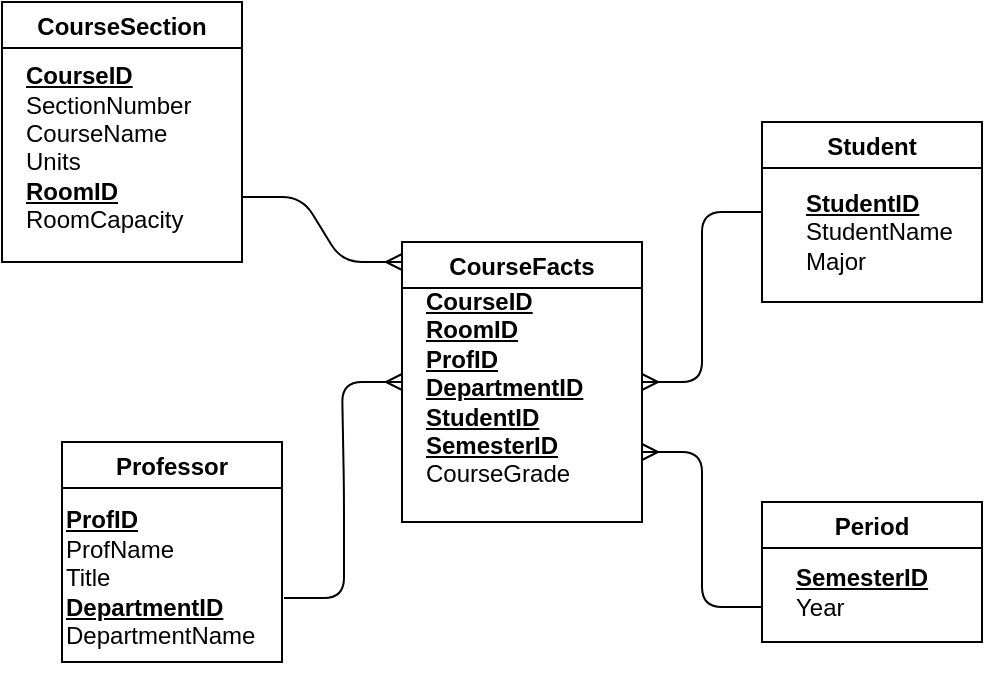 <mxfile version="13.8.0" type="github">
  <diagram id="t-Mmstxlc7Xm2mfy3XAt" name="Page-1">
    <mxGraphModel dx="1422" dy="705" grid="1" gridSize="10" guides="1" tooltips="1" connect="1" arrows="1" fold="1" page="1" pageScale="1" pageWidth="827" pageHeight="1169" math="0" shadow="0">
      <root>
        <mxCell id="0" />
        <mxCell id="1" parent="0" />
        <mxCell id="Y8Ge55y2-l8mE33ceWih-7" value="CourseSection" style="swimlane;" vertex="1" parent="1">
          <mxGeometry x="120" y="50" width="120" height="130" as="geometry" />
        </mxCell>
        <mxCell id="Y8Ge55y2-l8mE33ceWih-8" value="&lt;u style=&quot;font-weight: bold&quot;&gt;CourseID&lt;/u&gt;&lt;br&gt;&lt;div&gt;SectionNumber&lt;/div&gt;&lt;div&gt;CourseName&lt;/div&gt;&lt;div&gt;Units&lt;/div&gt;&lt;div&gt;&lt;u&gt;&lt;b&gt;RoomID&lt;/b&gt;&lt;/u&gt;&lt;/div&gt;&lt;div&gt;RoomCapacity&lt;/div&gt;&lt;div&gt;&lt;br&gt;&lt;/div&gt;" style="text;html=1;align=left;verticalAlign=middle;resizable=0;points=[];autosize=1;" vertex="1" parent="Y8Ge55y2-l8mE33ceWih-7">
          <mxGeometry x="10" y="30" width="100" height="100" as="geometry" />
        </mxCell>
        <mxCell id="Y8Ge55y2-l8mE33ceWih-9" value="Professor" style="swimlane;" vertex="1" parent="1">
          <mxGeometry x="150" y="270" width="110" height="110" as="geometry" />
        </mxCell>
        <mxCell id="Y8Ge55y2-l8mE33ceWih-10" value="&lt;u style=&quot;font-weight: bold&quot;&gt;ProfID&lt;/u&gt;&lt;br&gt;&lt;div&gt;ProfName&lt;/div&gt;&lt;div&gt;&lt;span&gt;Title&lt;/span&gt;&lt;/div&gt;&lt;div&gt;&lt;span&gt;&lt;b&gt;&lt;u&gt;DepartmentID&lt;/u&gt;&lt;/b&gt;&lt;/span&gt;&lt;/div&gt;&lt;div&gt;DepartmentName&lt;/div&gt;&lt;div&gt;&lt;br&gt;&lt;/div&gt;" style="text;html=1;align=left;verticalAlign=middle;resizable=0;points=[];autosize=1;" vertex="1" parent="Y8Ge55y2-l8mE33ceWih-9">
          <mxGeometry y="30" width="110" height="90" as="geometry" />
        </mxCell>
        <mxCell id="Y8Ge55y2-l8mE33ceWih-13" value="Student" style="swimlane;" vertex="1" parent="1">
          <mxGeometry x="500" y="110" width="110" height="90" as="geometry" />
        </mxCell>
        <mxCell id="Y8Ge55y2-l8mE33ceWih-15" value="&lt;u style=&quot;font-weight: bold&quot;&gt;StudentID&lt;/u&gt;&lt;br&gt;StudentName&lt;br&gt;Major" style="text;html=1;align=left;verticalAlign=middle;resizable=0;points=[];autosize=1;" vertex="1" parent="Y8Ge55y2-l8mE33ceWih-13">
          <mxGeometry x="20" y="30" width="90" height="50" as="geometry" />
        </mxCell>
        <mxCell id="Y8Ge55y2-l8mE33ceWih-16" value="Period" style="swimlane;" vertex="1" parent="1">
          <mxGeometry x="500" y="300" width="110" height="70" as="geometry" />
        </mxCell>
        <mxCell id="Y8Ge55y2-l8mE33ceWih-17" value="&lt;u style=&quot;font-weight: bold&quot;&gt;SemesterID&lt;/u&gt;&lt;br&gt;Year" style="text;html=1;align=left;verticalAlign=middle;resizable=0;points=[];autosize=1;" vertex="1" parent="Y8Ge55y2-l8mE33ceWih-16">
          <mxGeometry x="15" y="30" width="80" height="30" as="geometry" />
        </mxCell>
        <mxCell id="Y8Ge55y2-l8mE33ceWih-18" value="" style="edgeStyle=entityRelationEdgeStyle;fontSize=12;html=1;endArrow=ERmany;entryX=0;entryY=0.5;entryDx=0;entryDy=0;exitX=1.009;exitY=0.533;exitDx=0;exitDy=0;exitPerimeter=0;" edge="1" parent="1" source="Y8Ge55y2-l8mE33ceWih-10" target="Y8Ge55y2-l8mE33ceWih-24">
          <mxGeometry width="100" height="100" relative="1" as="geometry">
            <mxPoint x="230" y="360" as="sourcePoint" />
            <mxPoint x="290" y="260" as="targetPoint" />
          </mxGeometry>
        </mxCell>
        <mxCell id="Y8Ge55y2-l8mE33ceWih-19" value="" style="edgeStyle=entityRelationEdgeStyle;fontSize=12;html=1;endArrow=ERmany;exitX=1;exitY=0.75;exitDx=0;exitDy=0;" edge="1" parent="1" source="Y8Ge55y2-l8mE33ceWih-7">
          <mxGeometry width="100" height="100" relative="1" as="geometry">
            <mxPoint x="250" y="180" as="sourcePoint" />
            <mxPoint x="320" y="180" as="targetPoint" />
          </mxGeometry>
        </mxCell>
        <mxCell id="Y8Ge55y2-l8mE33ceWih-24" value="CourseFacts" style="swimlane;" vertex="1" parent="1">
          <mxGeometry x="320" y="170" width="120" height="140" as="geometry" />
        </mxCell>
        <mxCell id="Y8Ge55y2-l8mE33ceWih-25" value="&lt;u style=&quot;font-weight: bold&quot;&gt;CourseID&lt;br&gt;&lt;/u&gt;&lt;div&gt;&lt;u&gt;&lt;b&gt;RoomID&lt;/b&gt;&lt;/u&gt;&lt;/div&gt;&lt;div&gt;&lt;b&gt;&lt;u&gt;ProfID&lt;/u&gt;&lt;/b&gt;&lt;/div&gt;&lt;div&gt;&lt;b&gt;&lt;u&gt;DepartmentID&lt;/u&gt;&lt;/b&gt;&lt;/div&gt;&lt;div&gt;&lt;b&gt;&lt;u&gt;StudentID&lt;/u&gt;&lt;/b&gt;&lt;/div&gt;&lt;div&gt;&lt;b&gt;&lt;u&gt;SemesterID&lt;/u&gt;&lt;/b&gt;&lt;/div&gt;&lt;div&gt;CourseGrade&lt;/div&gt;&lt;div&gt;&lt;br&gt;&lt;/div&gt;" style="text;html=1;align=left;verticalAlign=middle;resizable=0;points=[];autosize=1;" vertex="1" parent="Y8Ge55y2-l8mE33ceWih-24">
          <mxGeometry x="10" y="20" width="90" height="120" as="geometry" />
        </mxCell>
        <mxCell id="Y8Ge55y2-l8mE33ceWih-26" value="" style="edgeStyle=entityRelationEdgeStyle;fontSize=12;html=1;endArrow=ERmany;exitX=0;exitY=0.75;exitDx=0;exitDy=0;entryX=1;entryY=0.75;entryDx=0;entryDy=0;" edge="1" parent="1" source="Y8Ge55y2-l8mE33ceWih-16" target="Y8Ge55y2-l8mE33ceWih-24">
          <mxGeometry width="100" height="100" relative="1" as="geometry">
            <mxPoint x="360" y="400" as="sourcePoint" />
            <mxPoint x="460" y="300" as="targetPoint" />
          </mxGeometry>
        </mxCell>
        <mxCell id="Y8Ge55y2-l8mE33ceWih-27" value="" style="edgeStyle=entityRelationEdgeStyle;fontSize=12;html=1;endArrow=ERmany;exitX=0;exitY=0.5;exitDx=0;exitDy=0;entryX=1;entryY=0.5;entryDx=0;entryDy=0;" edge="1" parent="1" source="Y8Ge55y2-l8mE33ceWih-13" target="Y8Ge55y2-l8mE33ceWih-24">
          <mxGeometry width="100" height="100" relative="1" as="geometry">
            <mxPoint x="350" y="170" as="sourcePoint" />
            <mxPoint x="440" y="250" as="targetPoint" />
          </mxGeometry>
        </mxCell>
      </root>
    </mxGraphModel>
  </diagram>
</mxfile>
